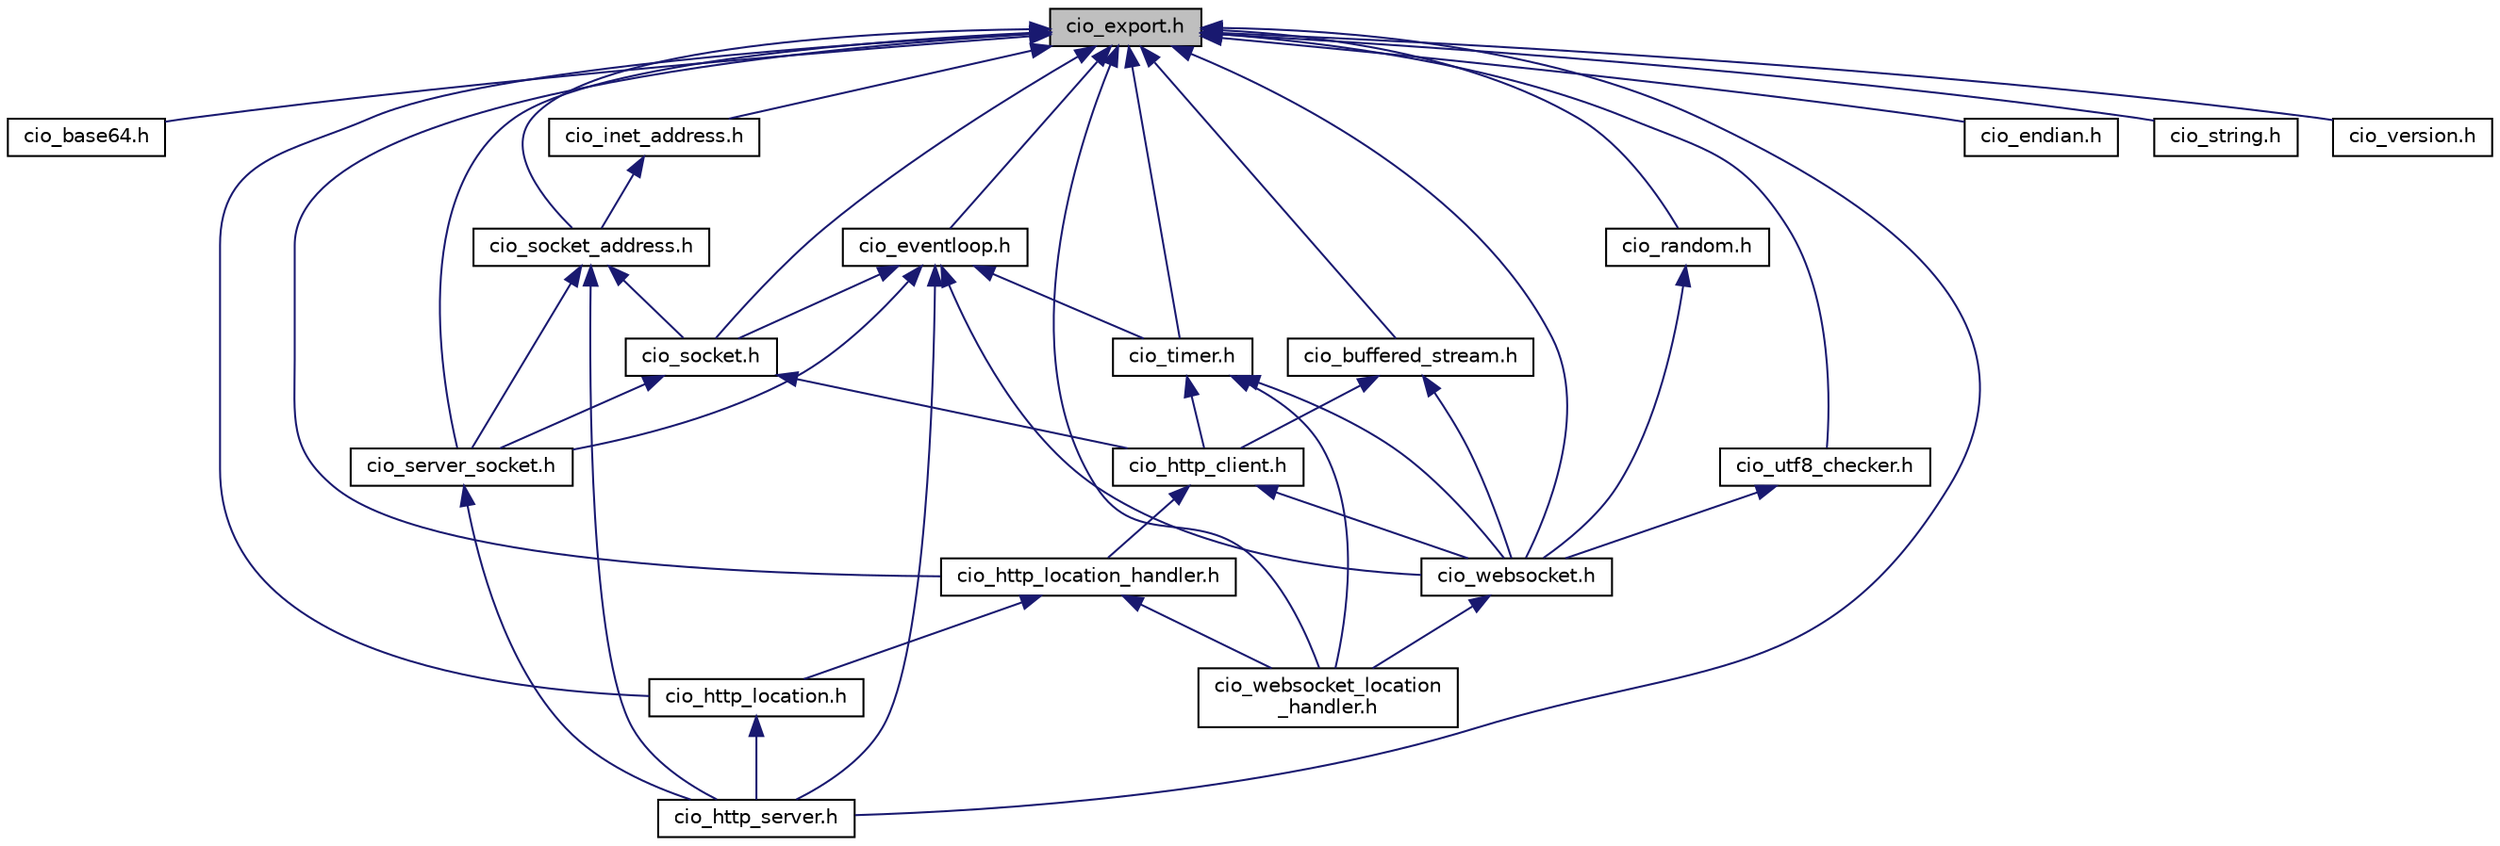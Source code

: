 digraph "cio_export.h"
{
  edge [fontname="Helvetica",fontsize="10",labelfontname="Helvetica",labelfontsize="10"];
  node [fontname="Helvetica",fontsize="10",shape=record];
  Node1 [label="cio_export.h",height=0.2,width=0.4,color="black", fillcolor="grey75", style="filled", fontcolor="black"];
  Node1 -> Node2 [dir="back",color="midnightblue",fontsize="10",style="solid",fontname="Helvetica"];
  Node2 [label="cio_base64.h",height=0.2,width=0.4,color="black", fillcolor="white", style="filled",URL="$cio__base64_8h.html",tooltip="Declarations to Base64-encode buffers. "];
  Node1 -> Node3 [dir="back",color="midnightblue",fontsize="10",style="solid",fontname="Helvetica"];
  Node3 [label="cio_buffered_stream.h",height=0.2,width=0.4,color="black", fillcolor="white", style="filled",URL="$cio__buffered__stream_8h.html",tooltip="Provides efficient reading and writing from or to an cio_io_stream. "];
  Node3 -> Node4 [dir="back",color="midnightblue",fontsize="10",style="solid",fontname="Helvetica"];
  Node4 [label="cio_http_client.h",height=0.2,width=0.4,color="black", fillcolor="white", style="filled",URL="$cio__http__client_8h.html",tooltip="The interface to an HTTP client connection. "];
  Node4 -> Node5 [dir="back",color="midnightblue",fontsize="10",style="solid",fontname="Helvetica"];
  Node5 [label="cio_http_location_handler.h",height=0.2,width=0.4,color="black", fillcolor="white", style="filled",URL="$cio__http__location__handler_8h.html",tooltip="Generic interface to write user specific HTTP handlers. "];
  Node5 -> Node6 [dir="back",color="midnightblue",fontsize="10",style="solid",fontname="Helvetica"];
  Node6 [label="cio_http_location.h",height=0.2,width=0.4,color="black", fillcolor="white", style="filled",URL="$cio__http__location_8h.html",tooltip="This file contains the declarations for initializing an location in an HTTP server. "];
  Node6 -> Node7 [dir="back",color="midnightblue",fontsize="10",style="solid",fontname="Helvetica"];
  Node7 [label="cio_http_server.h",height=0.2,width=0.4,color="black", fillcolor="white", style="filled",URL="$cio__http__server_8h.html",tooltip="This file contains the declarations you need to know if you want to implement an HTTP server..."];
  Node5 -> Node8 [dir="back",color="midnightblue",fontsize="10",style="solid",fontname="Helvetica"];
  Node8 [label="cio_websocket_location\l_handler.h",height=0.2,width=0.4,color="black", fillcolor="white", style="filled",URL="$cio__websocket__location__handler_8h.html"];
  Node4 -> Node9 [dir="back",color="midnightblue",fontsize="10",style="solid",fontname="Helvetica"];
  Node9 [label="cio_websocket.h",height=0.2,width=0.4,color="black", fillcolor="white", style="filled",URL="$cio__websocket_8h.html",tooltip="This file contains the declarations all users of a cio_websocket need to know. "];
  Node9 -> Node8 [dir="back",color="midnightblue",fontsize="10",style="solid",fontname="Helvetica"];
  Node3 -> Node9 [dir="back",color="midnightblue",fontsize="10",style="solid",fontname="Helvetica"];
  Node1 -> Node10 [dir="back",color="midnightblue",fontsize="10",style="solid",fontname="Helvetica"];
  Node10 [label="cio_endian.h",height=0.2,width=0.4,color="black", fillcolor="white", style="filled",URL="$cio__endian_8h.html"];
  Node1 -> Node11 [dir="back",color="midnightblue",fontsize="10",style="solid",fontname="Helvetica"];
  Node11 [label="cio_eventloop.h",height=0.2,width=0.4,color="black", fillcolor="white", style="filled",URL="$cio__eventloop_8h.html",tooltip="This file describes the interface to an eventloop. "];
  Node11 -> Node12 [dir="back",color="midnightblue",fontsize="10",style="solid",fontname="Helvetica"];
  Node12 [label="cio_socket.h",height=0.2,width=0.4,color="black", fillcolor="white", style="filled",URL="$cio__socket_8h.html",tooltip="This file contains the interface of a socket. "];
  Node12 -> Node4 [dir="back",color="midnightblue",fontsize="10",style="solid",fontname="Helvetica"];
  Node12 -> Node13 [dir="back",color="midnightblue",fontsize="10",style="solid",fontname="Helvetica"];
  Node13 [label="cio_server_socket.h",height=0.2,width=0.4,color="black", fillcolor="white", style="filled",URL="$cio__server__socket_8h.html",tooltip="This file contains the interface of a server socket. "];
  Node13 -> Node7 [dir="back",color="midnightblue",fontsize="10",style="solid",fontname="Helvetica"];
  Node11 -> Node14 [dir="back",color="midnightblue",fontsize="10",style="solid",fontname="Helvetica"];
  Node14 [label="cio_timer.h",height=0.2,width=0.4,color="black", fillcolor="white", style="filled",URL="$cio__timer_8h.html",tooltip="This file contains the interface of a timer. "];
  Node14 -> Node4 [dir="back",color="midnightblue",fontsize="10",style="solid",fontname="Helvetica"];
  Node14 -> Node9 [dir="back",color="midnightblue",fontsize="10",style="solid",fontname="Helvetica"];
  Node14 -> Node8 [dir="back",color="midnightblue",fontsize="10",style="solid",fontname="Helvetica"];
  Node11 -> Node7 [dir="back",color="midnightblue",fontsize="10",style="solid",fontname="Helvetica"];
  Node11 -> Node13 [dir="back",color="midnightblue",fontsize="10",style="solid",fontname="Helvetica"];
  Node11 -> Node9 [dir="back",color="midnightblue",fontsize="10",style="solid",fontname="Helvetica"];
  Node1 -> Node12 [dir="back",color="midnightblue",fontsize="10",style="solid",fontname="Helvetica"];
  Node1 -> Node15 [dir="back",color="midnightblue",fontsize="10",style="solid",fontname="Helvetica"];
  Node15 [label="cio_socket_address.h",height=0.2,width=0.4,color="black", fillcolor="white", style="filled",URL="$cio__socket__address_8h.html"];
  Node15 -> Node12 [dir="back",color="midnightblue",fontsize="10",style="solid",fontname="Helvetica"];
  Node15 -> Node7 [dir="back",color="midnightblue",fontsize="10",style="solid",fontname="Helvetica"];
  Node15 -> Node13 [dir="back",color="midnightblue",fontsize="10",style="solid",fontname="Helvetica"];
  Node1 -> Node16 [dir="back",color="midnightblue",fontsize="10",style="solid",fontname="Helvetica"];
  Node16 [label="cio_inet_address.h",height=0.2,width=0.4,color="black", fillcolor="white", style="filled",URL="$cio__inet__address_8h.html",tooltip="Representation of an Internet Protocol (IP) address. "];
  Node16 -> Node15 [dir="back",color="midnightblue",fontsize="10",style="solid",fontname="Helvetica"];
  Node1 -> Node14 [dir="back",color="midnightblue",fontsize="10",style="solid",fontname="Helvetica"];
  Node1 -> Node6 [dir="back",color="midnightblue",fontsize="10",style="solid",fontname="Helvetica"];
  Node1 -> Node5 [dir="back",color="midnightblue",fontsize="10",style="solid",fontname="Helvetica"];
  Node1 -> Node7 [dir="back",color="midnightblue",fontsize="10",style="solid",fontname="Helvetica"];
  Node1 -> Node13 [dir="back",color="midnightblue",fontsize="10",style="solid",fontname="Helvetica"];
  Node1 -> Node17 [dir="back",color="midnightblue",fontsize="10",style="solid",fontname="Helvetica"];
  Node17 [label="cio_random.h",height=0.2,width=0.4,color="black", fillcolor="white", style="filled",URL="$cio__random_8h.html"];
  Node17 -> Node9 [dir="back",color="midnightblue",fontsize="10",style="solid",fontname="Helvetica"];
  Node1 -> Node18 [dir="back",color="midnightblue",fontsize="10",style="solid",fontname="Helvetica"];
  Node18 [label="cio_string.h",height=0.2,width=0.4,color="black", fillcolor="white", style="filled",URL="$cio__string_8h.html",tooltip="Wrapper functions for non-ANSI-C conformant string functions. "];
  Node1 -> Node19 [dir="back",color="midnightblue",fontsize="10",style="solid",fontname="Helvetica"];
  Node19 [label="cio_utf8_checker.h",height=0.2,width=0.4,color="black", fillcolor="white", style="filled",URL="$cio__utf8__checker_8h.html"];
  Node19 -> Node9 [dir="back",color="midnightblue",fontsize="10",style="solid",fontname="Helvetica"];
  Node1 -> Node20 [dir="back",color="midnightblue",fontsize="10",style="solid",fontname="Helvetica"];
  Node20 [label="cio_version.h",height=0.2,width=0.4,color="black", fillcolor="white", style="filled",URL="$cio__version_8h.html",tooltip="This file contains version information. "];
  Node1 -> Node9 [dir="back",color="midnightblue",fontsize="10",style="solid",fontname="Helvetica"];
  Node1 -> Node8 [dir="back",color="midnightblue",fontsize="10",style="solid",fontname="Helvetica"];
}
